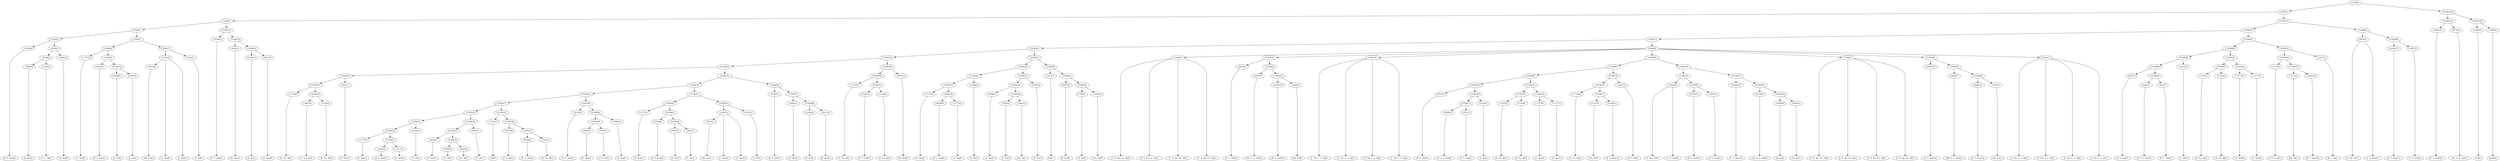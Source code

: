 digraph sample{
"L4536(0)"->"[D  G  Ais](0)"
"L4962(0)"->"[D  Ais](0)"
"L5160(0)"->"[C  D  G](0)"
"L5358(6)"->"L4962(0)"
"L5358(6)"->"L5160(0)"
"L4098(0)"->"[A  Ais](0)"
"L5358(5)"->"L5358(6)"
"L5358(5)"->"L4098(0)"
"L5358(4)"->"L4536(0)"
"L5358(4)"->"L5358(5)"
"L-1777(0)"->"[G  Ais](0)"
"L4536(1)"->"[D  G  Ais](1)"
"L4394(0)"->"[D  G](0)"
"L3631(0)"->"[F  G](0)"
"L5358(10)"->"L4394(0)"
"L5358(10)"->"L3631(0)"
"L5358(9)"->"L4536(1)"
"L5358(9)"->"L5358(10)"
"L5358(8)"->"L-1777(0)"
"L5358(8)"->"L5358(9)"
"L3873(0)"->"[Dis  G](0)"
"L4161(0)"->"[C  Dis](0)"
"L4161(0)"->"L3873(0)"
"L4161(0)"->"[C  Dis](1)"
"L2214(0)"->"[C  D](0)"
"L5358(11)"->"L4161(0)"
"L5358(11)"->"L2214(0)"
"L5358(7)"->"L5358(8)"
"L5358(7)"->"L5358(11)"
"L5358(3)"->"L5358(4)"
"L5358(3)"->"L5358(7)"
"L4536(2)"->"[D  G  Ais](2)"
"L4962(1)"->"[D  Ais](1)"
"L4394(1)"->"[D  G](1)"
"L4911(0)"->"[D  Dis](0)"
"L5358(14)"->"L4394(1)"
"L5358(14)"->"L4911(0)"
"L5358(13)"->"L4962(1)"
"L5358(13)"->"L5358(14)"
"L5358(12)"->"L4536(2)"
"L5358(12)"->"L5358(13)"
"L5358(2)"->"L5358(3)"
"L5358(2)"->"L5358(12)"
"L-1776(0)"->"[C  Fis  A](0)"
"L3487(0)"->"[C  D  Fis](0)"
"L1532(0)"->"[D  Fis  A](0)"
"L5358(23)"->"L3487(0)"
"L5358(23)"->"L1532(0)"
"L5358(22)"->"L-1776(0)"
"L5358(22)"->"L5358(23)"
"L4911(1)"->"[D  Dis](1)"
"L5358(21)"->"L5358(22)"
"L5358(21)"->"L4911(1)"
"L-1777(1)"->"[G  Ais](1)"
"L4536(3)"->"[D  G  Ais](3)"
"L-1777(2)"->"[G  Ais](2)"
"L5358(31)"->"L4536(3)"
"L5358(31)"->"L-1777(2)"
"L5358(30)"->"L-1777(1)"
"L5358(30)"->"L5358(31)"
"L4394(2)"->"[D  G](2)"
"L5358(29)"->"L5358(30)"
"L5358(29)"->"L4394(2)"
"L4098(1)"->"[A  Ais](1)"
"L2059(0)"->"[E  G](0)"
"L4422(0)"->"[Cis  A](0)"
"L5358(34)"->"L2059(0)"
"L5358(34)"->"L4422(0)"
"L5358(33)"->"L4098(1)"
"L5358(33)"->"L5358(34)"
"L2059(1)"->"[E  G](1)"
"L5358(32)"->"L5358(33)"
"L5358(32)"->"L2059(1)"
"L5358(28)"->"L5358(29)"
"L5358(28)"->"L5358(32)"
"L2712(0)"->"[D](0)"
"L2474(0)"->"[C  D  A](0)"
"L4536(4)"->"[D  G  Ais](4)"
"L1532(1)"->"[D  Fis  A](1)"
"L5358(37)"->"L4536(4)"
"L5358(37)"->"L1532(1)"
"L5358(36)"->"L2474(0)"
"L5358(36)"->"L5358(37)"
"L5358(35)"->"L2712(0)"
"L5358(35)"->"L5358(36)"
"L5358(27)"->"L5358(28)"
"L5358(27)"->"L5358(35)"
"L4536(5)"->"[D  G  Ais](5)"
"L4962(2)"->"[D  Ais](2)"
"L5160(1)"->"[C  D  G](1)"
"L5358(40)"->"L4962(2)"
"L5358(40)"->"L5160(1)"
"L4098(2)"->"[A  Ais](2)"
"L5358(39)"->"L5358(40)"
"L5358(39)"->"L4098(2)"
"L5358(38)"->"L4536(5)"
"L5358(38)"->"L5358(39)"
"L5358(26)"->"L5358(27)"
"L5358(26)"->"L5358(38)"
"L-1777(3)"->"[G  Ais](3)"
"L4536(6)"->"[D  G  Ais](6)"
"L4394(3)"->"[D  G](3)"
"L3631(1)"->"[F  G](1)"
"L5358(44)"->"L4394(3)"
"L5358(44)"->"L3631(1)"
"L5358(43)"->"L4536(6)"
"L5358(43)"->"L5358(44)"
"L5358(42)"->"L-1777(3)"
"L5358(42)"->"L5358(43)"
"L3873(1)"->"[Dis  G](1)"
"L4161(1)"->"[C  Dis](2)"
"L4161(1)"->"L3873(1)"
"L4161(1)"->"[C  Dis](3)"
"L2214(1)"->"[C  D](1)"
"L5358(45)"->"L4161(1)"
"L5358(45)"->"L2214(1)"
"L5358(41)"->"L5358(42)"
"L5358(41)"->"L5358(45)"
"L5358(25)"->"L5358(26)"
"L5358(25)"->"L5358(41)"
"L4536(7)"->"[D  G  Ais](7)"
"L4962(3)"->"[D  Ais](3)"
"L4394(4)"->"[D  G](4)"
"L4911(2)"->"[D  Dis](2)"
"L5358(48)"->"L4394(4)"
"L5358(48)"->"L4911(2)"
"L5358(47)"->"L4962(3)"
"L5358(47)"->"L5358(48)"
"L5358(46)"->"L4536(7)"
"L5358(46)"->"L5358(47)"
"L5358(24)"->"L5358(25)"
"L5358(24)"->"L5358(46)"
"L5358(20)"->"L5358(21)"
"L5358(20)"->"L5358(24)"
"L-1776(1)"->"[C  Fis  A](1)"
"L3487(1)"->"[C  D  Fis](1)"
"L1532(2)"->"[D  Fis  A](2)"
"L5358(51)"->"L3487(1)"
"L5358(51)"->"L1532(2)"
"L5358(50)"->"L-1776(1)"
"L5358(50)"->"L5358(51)"
"L4911(3)"->"[D  Dis](3)"
"L5358(49)"->"L5358(50)"
"L5358(49)"->"L4911(3)"
"L5358(19)"->"L5358(20)"
"L5358(19)"->"L5358(49)"
"L-1777(4)"->"[G  Ais](4)"
"L4536(8)"->"[D  G  Ais](8)"
"L-1777(5)"->"[G  Ais](5)"
"L5358(56)"->"L4536(8)"
"L5358(56)"->"L-1777(5)"
"L5358(55)"->"L-1777(4)"
"L5358(55)"->"L5358(56)"
"L4394(5)"->"[D  G](5)"
"L5358(54)"->"L5358(55)"
"L5358(54)"->"L4394(5)"
"L4098(3)"->"[A  Ais](3)"
"L2059(2)"->"[E  G](2)"
"L4422(1)"->"[Cis  A](1)"
"L5358(59)"->"L2059(2)"
"L5358(59)"->"L4422(1)"
"L5358(58)"->"L4098(3)"
"L5358(58)"->"L5358(59)"
"L2059(3)"->"[E  G](3)"
"L5358(57)"->"L5358(58)"
"L5358(57)"->"L2059(3)"
"L5358(53)"->"L5358(54)"
"L5358(53)"->"L5358(57)"
"L2712(1)"->"[D](1)"
"L4797(0)"->"[D  Fis](0)"
"L759(0)"->"[D  A](0)"
"L2404(0)"->"[Cis  D](0)"
"L5358(62)"->"L759(0)"
"L5358(62)"->"L2404(0)"
"L5358(61)"->"L4797(0)"
"L5358(61)"->"L5358(62)"
"L5358(60)"->"L2712(1)"
"L5358(60)"->"L5358(61)"
"L5358(52)"->"L5358(53)"
"L5358(52)"->"L5358(60)"
"L5358(18)"->"L5358(19)"
"L5358(18)"->"L5358(52)"
"L2998(0)"->"[C  D  Dis  Fis  A](0)"
"L2998(0)"->"[C  D  Dis  Fis  A](1)"
"L2998(0)"->"[C  D  Dis  Fis  A](2)"
"L2998(0)"->"[C  D  Dis  Fis  A](3)"
"L4536(9)"->"[D  G  Ais](9)"
"L4628(0)"->"[Dis  F  G  Ais](0)"
"L4536(10)"->"[D  G  Ais](10)"
"L3925(0)"->"[Dis  E](0)"
"L5358(65)"->"L4536(10)"
"L5358(65)"->"L3925(0)"
"L5358(64)"->"L4628(0)"
"L5358(64)"->"L5358(65)"
"L5358(63)"->"L4536(9)"
"L5358(63)"->"L5358(64)"
"L2003(0)"->"[C  Dis  F  G  A](0)"
"L2003(0)"->"[C  Dis  F  G  A](1)"
"L2003(0)"->"[C  Dis  F  G  A](2)"
"L2003(0)"->"[C  Dis  F  G  A](3)"
"L851(0)"->"[D  F  Ais](0)"
"L4280(0)"->"[D  G  A  Ais](0)"
"L851(1)"->"[D  F  Ais](1)"
"L5358(71)"->"L4280(0)"
"L5358(71)"->"L851(1)"
"L2214(2)"->"[C  D](2)"
"L5358(70)"->"L5358(71)"
"L5358(70)"->"L2214(2)"
"L5358(69)"->"L851(0)"
"L5358(69)"->"L5358(70)"
"L1532(3)"->"[D  Fis  A](3)"
"L1532(4)"->"[D  Fis  A](4)"
"L5358(73)"->"L1532(3)"
"L5358(73)"->"L1532(4)"
"L-1777(6)"->"[G  Ais](6)"
"L-1777(7)"->"[G  Ais](7)"
"L5358(74)"->"L-1777(6)"
"L5358(74)"->"L-1777(7)"
"L5358(72)"->"L5358(73)"
"L5358(72)"->"L5358(74)"
"L5358(68)"->"L5358(69)"
"L5358(68)"->"L5358(72)"
"L-1776(2)"->"[C  Fis  A](2)"
"L3711(0)"->"[Fis  A](0)"
"L4536(11)"->"[D  G  Ais](11)"
"L5358(77)"->"L3711(0)"
"L5358(77)"->"L4536(11)"
"L5358(76)"->"L-1776(2)"
"L5358(76)"->"L5358(77)"
"L2417(0)"->"[D  G  B](0)"
"L5358(75)"->"L5358(76)"
"L5358(75)"->"L2417(0)"
"L5358(67)"->"L5358(68)"
"L5358(67)"->"L5358(75)"
"L3854(0)"->"[C  Dis  F](0)"
"L3854(0)"->"[C  D  Dis](0)"
"L4536(12)"->"[D  G  Ais](12)"
"L3487(2)"->"[C  D  Fis](2)"
"L5358(80)"->"L4536(12)"
"L5358(80)"->"L3487(2)"
"L5358(79)"->"L3854(0)"
"L5358(79)"->"L5358(80)"
"L4536(13)"->"[D  G  Ais](13)"
"L4778(0)"->"[Cis  D  G  Ais](0)"
"L4394(6)"->"[D  G](6)"
"L2404(1)"->"[Cis  D](1)"
"L5358(83)"->"L4394(6)"
"L5358(83)"->"L2404(1)"
"L5358(82)"->"L4778(0)"
"L5358(82)"->"L5358(83)"
"L5358(81)"->"L4536(13)"
"L5358(81)"->"L5358(82)"
"L5358(78)"->"L5358(79)"
"L5358(78)"->"L5358(81)"
"L5358(66)"->"L5358(67)"
"L5358(66)"->"L5358(78)"
"L2998(1)"->"[C  D  Dis  Fis  A](4)"
"L2998(1)"->"[C  D  Dis  Fis  A](5)"
"L2998(1)"->"[C  D  Dis  Fis  A](6)"
"L2998(1)"->"[C  D  Dis  Fis  A](7)"
"L4536(14)"->"[D  G  Ais](14)"
"L4628(1)"->"[Dis  F  G  Ais](1)"
"L4536(15)"->"[D  G  Ais](15)"
"L3925(1)"->"[Dis  E](1)"
"L5358(86)"->"L4536(15)"
"L5358(86)"->"L3925(1)"
"L5358(85)"->"L4628(1)"
"L5358(85)"->"L5358(86)"
"L5358(84)"->"L4536(14)"
"L5358(84)"->"L5358(85)"
"L2003(1)"->"[C  Dis  F  G  A](4)"
"L2003(1)"->"[C  Dis  F  G  A](5)"
"L2003(1)"->"[C  Dis  F  G  A](6)"
"L2003(1)"->"[C  Dis  F  G  A](7)"
"L5099(0)"->"L2998(0)"
"L5099(0)"->"L5358(63)"
"L5099(0)"->"L2003(0)"
"L5099(0)"->"L5358(66)"
"L5099(0)"->"L2998(1)"
"L5099(0)"->"L5358(84)"
"L5099(0)"->"L2003(1)"
"L5358(17)"->"L5358(18)"
"L5358(17)"->"L5099(0)"
"L851(2)"->"[D  F  Ais](2)"
"L4280(1)"->"[D  G  A  Ais](1)"
"L851(3)"->"[D  F  Ais](3)"
"L5358(91)"->"L4280(1)"
"L5358(91)"->"L851(3)"
"L5358(90)"->"L851(2)"
"L5358(90)"->"L5358(91)"
"L2214(3)"->"[C  D](3)"
"L5358(89)"->"L5358(90)"
"L5358(89)"->"L2214(3)"
"L1532(5)"->"[D  Fis  A](5)"
"L1532(6)"->"[D  Fis  A](6)"
"L5358(93)"->"L1532(5)"
"L5358(93)"->"L1532(6)"
"L-1777(8)"->"[G  Ais](8)"
"L-1777(9)"->"[G  Ais](9)"
"L5358(94)"->"L-1777(8)"
"L5358(94)"->"L-1777(9)"
"L5358(92)"->"L5358(93)"
"L5358(92)"->"L5358(94)"
"L5358(88)"->"L5358(89)"
"L5358(88)"->"L5358(92)"
"L-1776(3)"->"[C  Fis  A](3)"
"L3711(1)"->"[Fis  A](1)"
"L4536(16)"->"[D  G  Ais](16)"
"L5358(97)"->"L3711(1)"
"L5358(97)"->"L4536(16)"
"L5358(96)"->"L-1776(3)"
"L5358(96)"->"L5358(97)"
"L2417(1)"->"[D  G  B](1)"
"L5358(95)"->"L5358(96)"
"L5358(95)"->"L2417(1)"
"L5358(87)"->"L5358(88)"
"L5358(87)"->"L5358(95)"
"L5358(16)"->"L5358(17)"
"L5358(16)"->"L5358(87)"
"L3854(1)"->"[C  Dis  F](1)"
"L3854(1)"->"[C  D  Dis](1)"
"L4536(17)"->"[D  G  Ais](17)"
"L3487(3)"->"[C  D  Fis](3)"
"L5358(99)"->"L4536(17)"
"L5358(99)"->"L3487(3)"
"L5358(98)"->"L3854(1)"
"L5358(98)"->"L5358(99)"
"L5358(15)"->"L5358(16)"
"L5358(15)"->"L5358(98)"
"L5358(1)"->"L5358(2)"
"L5358(1)"->"L5358(15)"
"L4536(18)"->"[D  G  Ais](18)"
"L4778(1)"->"[Cis  D  G  Ais](1)"
"L5358(101)"->"L4536(18)"
"L5358(101)"->"L4778(1)"
"L1264(0)"->"[G](0)"
"L3609(0)"->"[rest](0)"
"L5358(102)"->"L1264(0)"
"L5358(102)"->"L3609(0)"
"L5358(100)"->"L5358(101)"
"L5358(100)"->"L5358(102)"
"L5358(0)"->"L5358(1)"
"L5358(0)"->"L5358(100)"
{rank = min; "L5358(0)"}
{rank = same; "L5358(1)"; "L5358(100)";}
{rank = same; "L5358(2)"; "L5358(15)"; "L5358(101)"; "L5358(102)";}
{rank = same; "L5358(3)"; "L5358(12)"; "L5358(16)"; "L5358(98)"; "L4536(18)"; "L4778(1)"; "L1264(0)"; "L3609(0)";}
{rank = same; "L5358(4)"; "L5358(7)"; "L4536(2)"; "L5358(13)"; "L5358(17)"; "L5358(87)"; "L3854(1)"; "L5358(99)";}
{rank = same; "L4536(0)"; "L5358(5)"; "L5358(8)"; "L5358(11)"; "L4962(1)"; "L5358(14)"; "L5358(18)"; "L5099(0)"; "L5358(88)"; "L5358(95)"; "L4536(17)"; "L3487(3)";}
{rank = same; "L5358(6)"; "L4098(0)"; "L-1777(0)"; "L5358(9)"; "L4161(0)"; "L2214(0)"; "L4394(1)"; "L4911(0)"; "L5358(19)"; "L5358(52)"; "L2998(0)"; "L5358(63)"; "L2003(0)"; "L5358(66)"; "L2998(1)"; "L5358(84)"; "L2003(1)"; "L5358(89)"; "L5358(92)"; "L5358(96)"; "L2417(1)";}
{rank = same; "L4962(0)"; "L5160(0)"; "L4536(1)"; "L5358(10)"; "L3873(0)"; "L5358(20)"; "L5358(49)"; "L5358(53)"; "L5358(60)"; "L4536(9)"; "L5358(64)"; "L5358(67)"; "L5358(78)"; "L4536(14)"; "L5358(85)"; "L5358(90)"; "L2214(3)"; "L5358(93)"; "L5358(94)"; "L-1776(3)"; "L5358(97)";}
{rank = same; "L4394(0)"; "L3631(0)"; "L5358(21)"; "L5358(24)"; "L5358(50)"; "L4911(3)"; "L5358(54)"; "L5358(57)"; "L2712(1)"; "L5358(61)"; "L4628(0)"; "L5358(65)"; "L5358(68)"; "L5358(75)"; "L5358(79)"; "L5358(81)"; "L4628(1)"; "L5358(86)"; "L851(2)"; "L5358(91)"; "L1532(5)"; "L1532(6)"; "L-1777(8)"; "L-1777(9)"; "L3711(1)"; "L4536(16)";}
{rank = same; "L5358(22)"; "L4911(1)"; "L5358(25)"; "L5358(46)"; "L-1776(1)"; "L5358(51)"; "L5358(55)"; "L4394(5)"; "L5358(58)"; "L2059(3)"; "L4797(0)"; "L5358(62)"; "L4536(10)"; "L3925(0)"; "L5358(69)"; "L5358(72)"; "L5358(76)"; "L2417(0)"; "L3854(0)"; "L5358(80)"; "L4536(13)"; "L5358(82)"; "L4536(15)"; "L3925(1)"; "L4280(1)"; "L851(3)";}
{rank = same; "L-1776(0)"; "L5358(23)"; "L5358(26)"; "L5358(41)"; "L4536(7)"; "L5358(47)"; "L3487(1)"; "L1532(2)"; "L-1777(4)"; "L5358(56)"; "L4098(3)"; "L5358(59)"; "L759(0)"; "L2404(0)"; "L851(0)"; "L5358(70)"; "L5358(73)"; "L5358(74)"; "L-1776(2)"; "L5358(77)"; "L4536(12)"; "L3487(2)"; "L4778(0)"; "L5358(83)";}
{rank = same; "L3487(0)"; "L1532(0)"; "L5358(27)"; "L5358(38)"; "L5358(42)"; "L5358(45)"; "L4962(3)"; "L5358(48)"; "L4536(8)"; "L-1777(5)"; "L2059(2)"; "L4422(1)"; "L5358(71)"; "L2214(2)"; "L1532(3)"; "L1532(4)"; "L-1777(6)"; "L-1777(7)"; "L3711(0)"; "L4536(11)"; "L4394(6)"; "L2404(1)";}
{rank = same; "L5358(28)"; "L5358(35)"; "L4536(5)"; "L5358(39)"; "L-1777(3)"; "L5358(43)"; "L4161(1)"; "L2214(1)"; "L4394(4)"; "L4911(2)"; "L4280(0)"; "L851(1)";}
{rank = same; "L5358(29)"; "L5358(32)"; "L2712(0)"; "L5358(36)"; "L5358(40)"; "L4098(2)"; "L4536(6)"; "L5358(44)"; "L3873(1)";}
{rank = same; "L5358(30)"; "L4394(2)"; "L5358(33)"; "L2059(1)"; "L2474(0)"; "L5358(37)"; "L4962(2)"; "L5160(1)"; "L4394(3)"; "L3631(1)";}
{rank = same; "L-1777(1)"; "L5358(31)"; "L4098(1)"; "L5358(34)"; "L4536(4)"; "L1532(1)";}
{rank = same; "L4536(3)"; "L-1777(2)"; "L2059(0)"; "L4422(0)";}
{rank = max; "[A  Ais](0)"; "[A  Ais](1)"; "[A  Ais](2)"; "[A  Ais](3)"; "[C  D  A](0)"; "[C  D  Dis  Fis  A](0)"; "[C  D  Dis  Fis  A](1)"; "[C  D  Dis  Fis  A](2)"; "[C  D  Dis  Fis  A](3)"; "[C  D  Dis  Fis  A](4)"; "[C  D  Dis  Fis  A](5)"; "[C  D  Dis  Fis  A](6)"; "[C  D  Dis  Fis  A](7)"; "[C  D  Dis](0)"; "[C  D  Dis](1)"; "[C  D  Fis](0)"; "[C  D  Fis](1)"; "[C  D  Fis](2)"; "[C  D  Fis](3)"; "[C  D  G](0)"; "[C  D  G](1)"; "[C  D](0)"; "[C  D](1)"; "[C  D](2)"; "[C  D](3)"; "[C  Dis  F  G  A](0)"; "[C  Dis  F  G  A](1)"; "[C  Dis  F  G  A](2)"; "[C  Dis  F  G  A](3)"; "[C  Dis  F  G  A](4)"; "[C  Dis  F  G  A](5)"; "[C  Dis  F  G  A](6)"; "[C  Dis  F  G  A](7)"; "[C  Dis  F](0)"; "[C  Dis  F](1)"; "[C  Dis](0)"; "[C  Dis](1)"; "[C  Dis](2)"; "[C  Dis](3)"; "[C  Fis  A](0)"; "[C  Fis  A](1)"; "[C  Fis  A](2)"; "[C  Fis  A](3)"; "[Cis  A](0)"; "[Cis  A](1)"; "[Cis  D  G  Ais](0)"; "[Cis  D  G  Ais](1)"; "[Cis  D](0)"; "[Cis  D](1)"; "[D  A](0)"; "[D  Ais](0)"; "[D  Ais](1)"; "[D  Ais](2)"; "[D  Ais](3)"; "[D  Dis](0)"; "[D  Dis](1)"; "[D  Dis](2)"; "[D  Dis](3)"; "[D  F  Ais](0)"; "[D  F  Ais](1)"; "[D  F  Ais](2)"; "[D  F  Ais](3)"; "[D  Fis  A](0)"; "[D  Fis  A](1)"; "[D  Fis  A](2)"; "[D  Fis  A](3)"; "[D  Fis  A](4)"; "[D  Fis  A](5)"; "[D  Fis  A](6)"; "[D  Fis](0)"; "[D  G  A  Ais](0)"; "[D  G  A  Ais](1)"; "[D  G  Ais](0)"; "[D  G  Ais](1)"; "[D  G  Ais](10)"; "[D  G  Ais](11)"; "[D  G  Ais](12)"; "[D  G  Ais](13)"; "[D  G  Ais](14)"; "[D  G  Ais](15)"; "[D  G  Ais](16)"; "[D  G  Ais](17)"; "[D  G  Ais](18)"; "[D  G  Ais](2)"; "[D  G  Ais](3)"; "[D  G  Ais](4)"; "[D  G  Ais](5)"; "[D  G  Ais](6)"; "[D  G  Ais](7)"; "[D  G  Ais](8)"; "[D  G  Ais](9)"; "[D  G  B](0)"; "[D  G  B](1)"; "[D  G](0)"; "[D  G](1)"; "[D  G](2)"; "[D  G](3)"; "[D  G](4)"; "[D  G](5)"; "[D  G](6)"; "[D](0)"; "[D](1)"; "[Dis  E](0)"; "[Dis  E](1)"; "[Dis  F  G  Ais](0)"; "[Dis  F  G  Ais](1)"; "[Dis  G](0)"; "[Dis  G](1)"; "[E  G](0)"; "[E  G](1)"; "[E  G](2)"; "[E  G](3)"; "[F  G](0)"; "[F  G](1)"; "[Fis  A](0)"; "[Fis  A](1)"; "[G  Ais](0)"; "[G  Ais](1)"; "[G  Ais](2)"; "[G  Ais](3)"; "[G  Ais](4)"; "[G  Ais](5)"; "[G  Ais](6)"; "[G  Ais](7)"; "[G  Ais](8)"; "[G  Ais](9)"; "[G](0)"; "[rest](0)";}
}